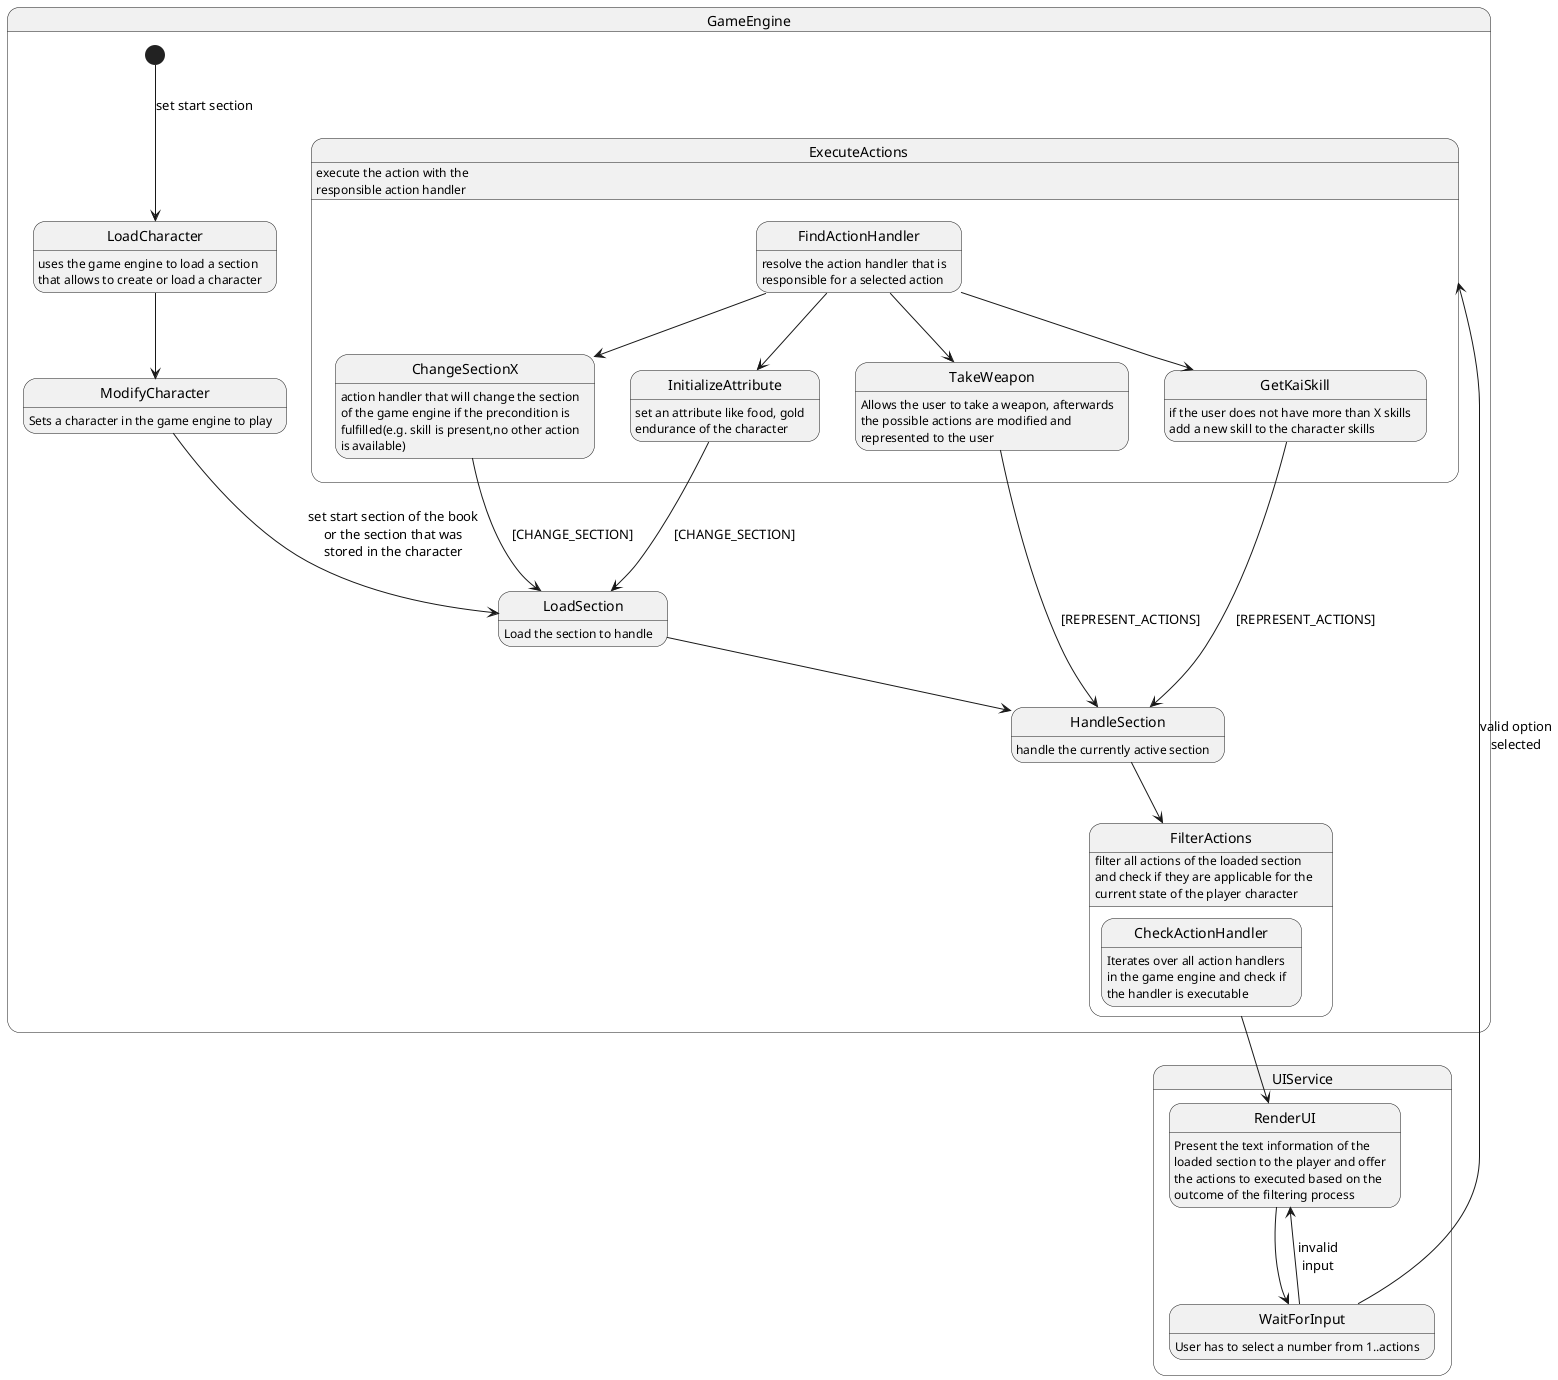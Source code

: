 @startuml



state GameEngine {

    [*] --> LoadCharacter: set start section
    LoadCharacter: uses the game engine to load a section\nthat allows to create or load a character
    LoadCharacter --> ModifyCharacter
    ModifyCharacter: Sets a character in the game engine to play
    ModifyCharacter --> LoadSection: set start section of the book\nor the section that was\nstored in the character
    LoadSection --> HandleSection
    LoadSection: Load the section to handle
    HandleSection: handle the currently active section
    HandleSection --> FilterActions

    state FilterActions {
        FilterActions: filter all actions of the loaded section\nand check if they are applicable for the\ncurrent state of the player character
        CheckActionHandler: Iterates over all action handlers\nin the game engine and check if\nthe handler is executable
    }

    state ExecuteActions {
        ExecuteActions: execute the action with the\nresponsible action handler

        FindActionHandler: resolve the action handler that is\nresponsible for a selected action

        FindActionHandler --> ChangeSectionX
        ChangeSectionX: action handler that will change the section\nof the game engine if the precondition is\nfulfilled(e.g. skill is present,no other action\nis available)
        ChangeSectionX --> LoadSection: [CHANGE_SECTION]

        FindActionHandler --> InitializeAttribute
        InitializeAttribute: set an attribute like food, gold\nendurance of the character
        InitializeAttribute --> LoadSection: [CHANGE_SECTION]

        FindActionHandler --> TakeWeapon
        TakeWeapon: Allows the user to take a weapon, afterwards\nthe possible actions are modified and\nrepresented to the user
        TakeWeapon --> HandleSection: [REPRESENT_ACTIONS]

        FindActionHandler --> GetKaiSkill
        GetKaiSkill: if the user does not have more than X skills\nadd a new skill to the character skills
        GetKaiSkill --> HandleSection: [REPRESENT_ACTIONS]
    }

}

state UIService {
    FilterActions --> RenderUI
    RenderUI -->  WaitForInput
    RenderUI: Present the text information of the\nloaded section to the player and offer\nthe actions to executed based on the\noutcome of the filtering process
    WaitForInput: User has to select a number from 1..actions

    WaitForInput --> RenderUI: invalid\ninput
    WaitForInput --> ExecuteActions: valid option\nselected
}





@enduml